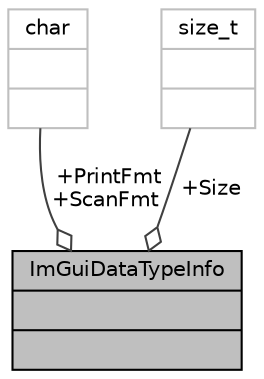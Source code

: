 digraph "ImGuiDataTypeInfo"
{
 // INTERACTIVE_SVG=YES
  bgcolor="transparent";
  edge [fontname="Helvetica",fontsize="10",labelfontname="Helvetica",labelfontsize="10"];
  node [fontname="Helvetica",fontsize="10",shape=record];
  Node1 [label="{ImGuiDataTypeInfo\n||}",height=0.2,width=0.4,color="black", fillcolor="grey75", style="filled" fontcolor="black"];
  Node2 -> Node1 [color="grey25",fontsize="10",style="solid",label=" +PrintFmt\n+ScanFmt" ,arrowhead="odiamond",fontname="Helvetica"];
  Node2 [label="{char\n||}",height=0.2,width=0.4,color="grey75"];
  Node3 -> Node1 [color="grey25",fontsize="10",style="solid",label=" +Size" ,arrowhead="odiamond",fontname="Helvetica"];
  Node3 [label="{size_t\n||}",height=0.2,width=0.4,color="grey75"];
}

